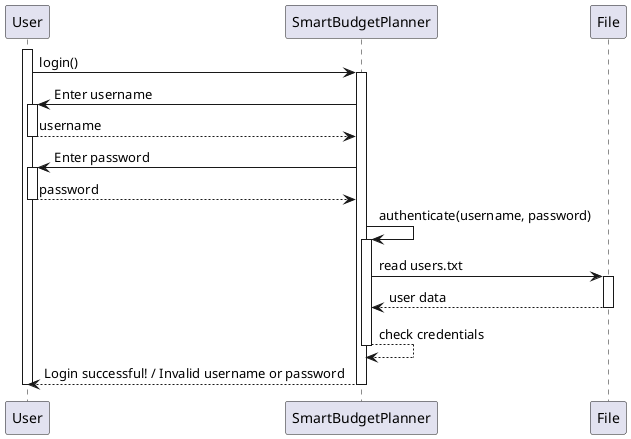 @startuml
activate User
User -> SmartBudgetPlanner: login()
activate SmartBudgetPlanner
SmartBudgetPlanner -> User: Enter username
activate User
User --> SmartBudgetPlanner: username
deactivate User
SmartBudgetPlanner -> User: Enter password
activate User
User --> SmartBudgetPlanner: password
deactivate User
SmartBudgetPlanner -> SmartBudgetPlanner: authenticate(username, password)
activate SmartBudgetPlanner
SmartBudgetPlanner -> File: read users.txt
activate File
File --> SmartBudgetPlanner: user data
deactivate File
SmartBudgetPlanner --> SmartBudgetPlanner: check credentials
deactivate SmartBudgetPlanner
SmartBudgetPlanner --> User: Login successful! / Invalid username or password
deactivate SmartBudgetPlanner
deactivate User
@enduml